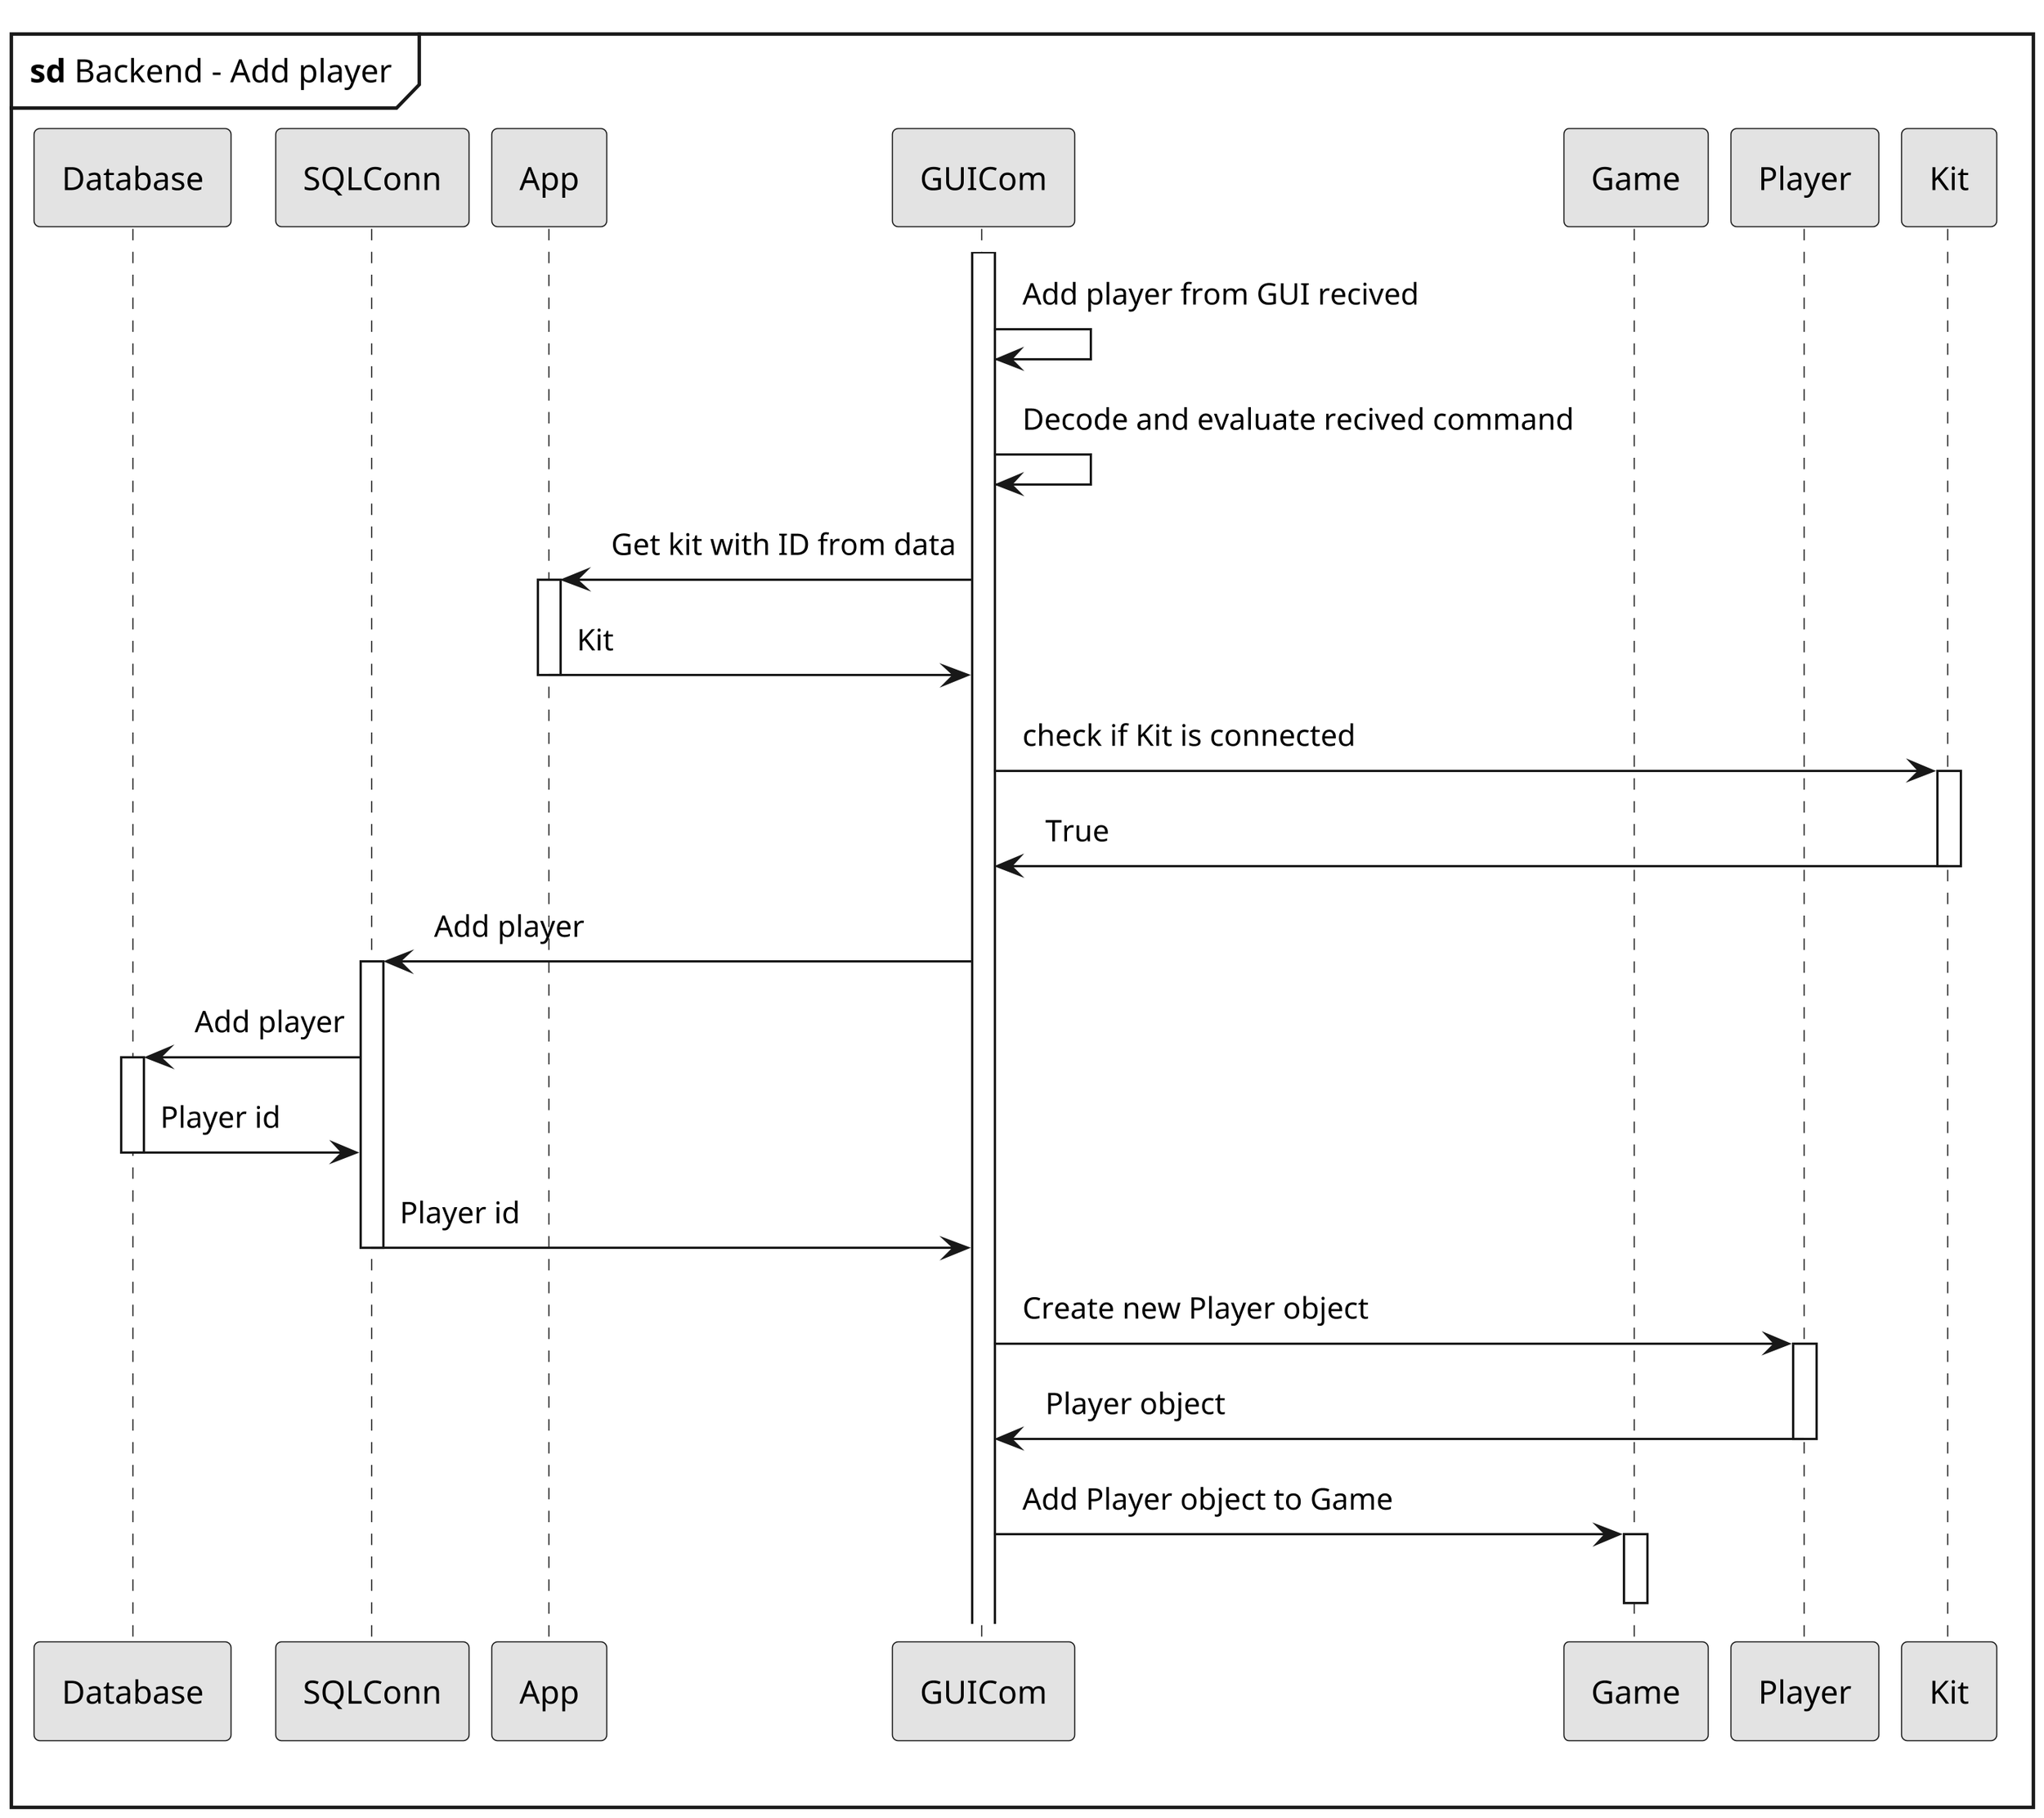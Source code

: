 @startuml backend_AddPlayer_sd

skinparam {
    monochrome true
    dpi 300
    padding 5
    packageStyle rectangle
    packageStyle frame
    shadowing false
}

mainframe **sd** Backend - Add player

    participant Database
    participant SQLConn
    participant App
    participant GUICom
    participant Game
    participant Player
    participant Kit

    activate GUICom
    GUICom -> GUICom: Add player from GUI recived
    GUICom -> GUICom: Decode and evaluate recived command
    GUICom -> App++: Get kit with ID from data
    App -> GUICom: Kit
    deactivate App
    GUICom -> Kit++: check if Kit is connected
    Kit -> GUICom: True
    deactivate Kit
    GUICom -> SQLConn++: Add player
    SQLConn -> Database++: Add player
    Database -> SQLConn: Player id
    deactivate Database
    SQLConn -> GUICom: Player id
    deactivate SQLConn
    GUICom -> Player++: Create new Player object
    Player -> GUICom: Player object
    deactivate Player
    GUICom -> Game++: Add Player object to Game
    deactivate Game




@enduml